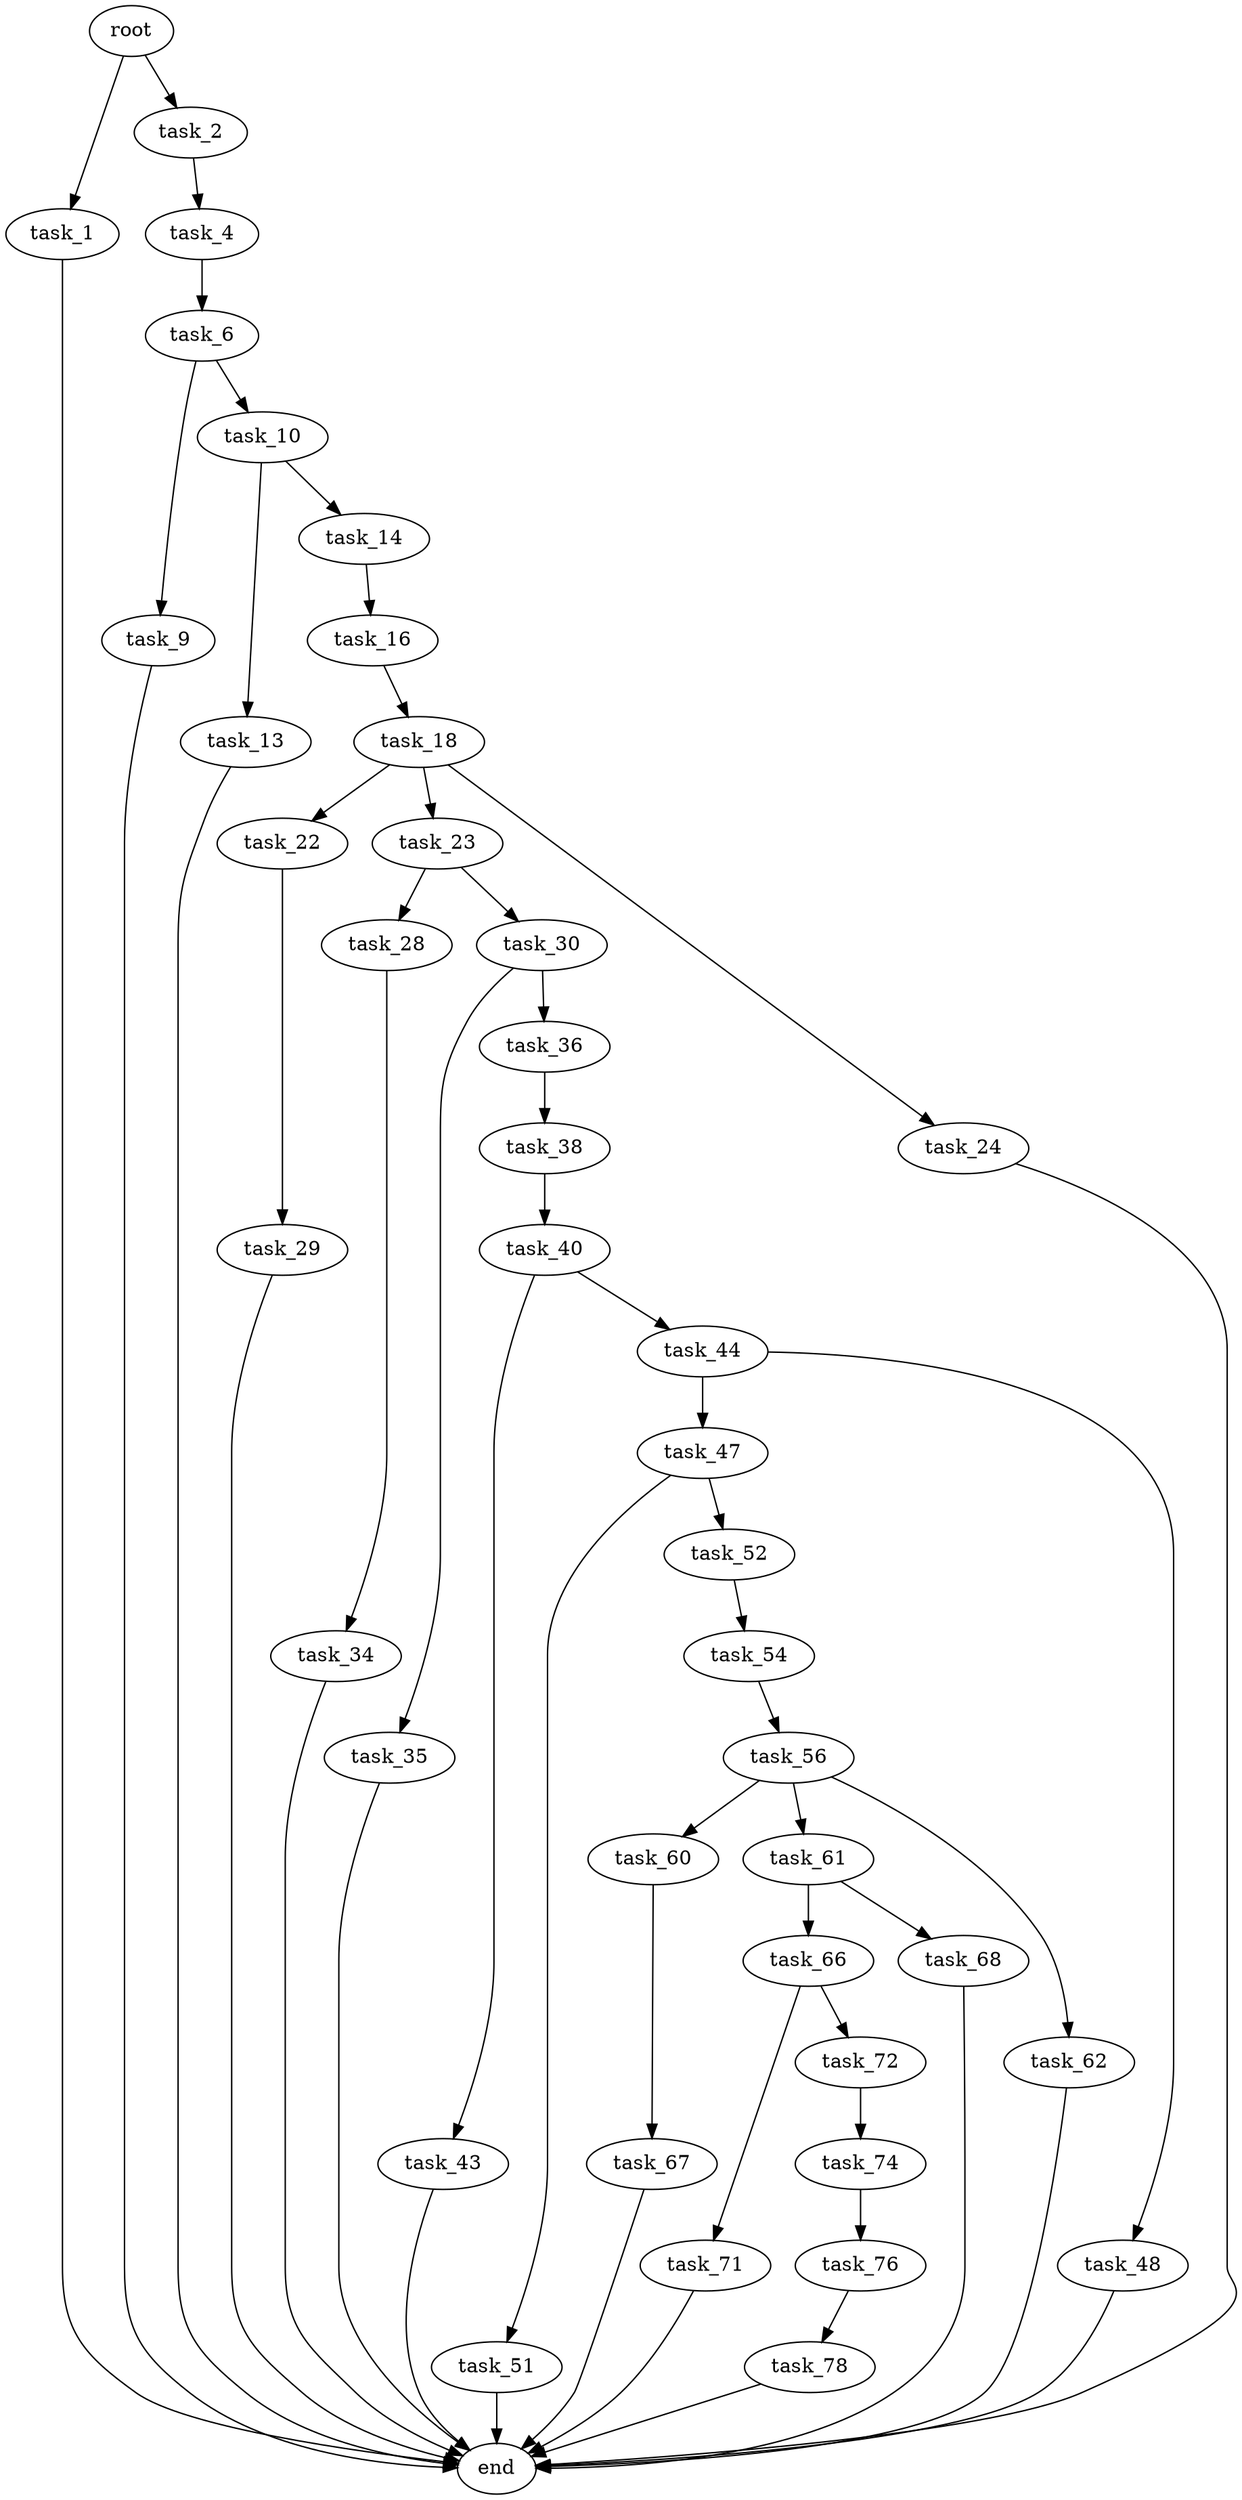 digraph G {
  root [size="0.000000"];
  task_1 [size="368293445632.000000"];
  task_2 [size="1073741824000.000000"];
  task_4 [size="28991029248.000000"];
  task_6 [size="24905667696.000000"];
  task_9 [size="220135442796.000000"];
  task_10 [size="6445083724.000000"];
  task_13 [size="9191506154.000000"];
  task_14 [size="770389542.000000"];
  task_16 [size="231928233984.000000"];
  task_18 [size="39475697643.000000"];
  task_22 [size="70109418495.000000"];
  task_23 [size="10328545595.000000"];
  task_24 [size="4844451721.000000"];
  task_28 [size="68719476736.000000"];
  task_29 [size="9239627837.000000"];
  task_30 [size="22647166782.000000"];
  task_34 [size="29090223951.000000"];
  task_35 [size="591677517451.000000"];
  task_36 [size="71879644760.000000"];
  task_38 [size="826396100716.000000"];
  task_40 [size="32446116197.000000"];
  task_43 [size="28002882647.000000"];
  task_44 [size="327778420604.000000"];
  task_47 [size="12014869761.000000"];
  task_48 [size="7010885960.000000"];
  task_51 [size="549755813888.000000"];
  task_52 [size="368293445632.000000"];
  task_54 [size="782757789696.000000"];
  task_56 [size="8853101592.000000"];
  task_60 [size="39276908947.000000"];
  task_61 [size="272508758347.000000"];
  task_62 [size="973788887.000000"];
  task_66 [size="3843489004.000000"];
  task_67 [size="167451244849.000000"];
  task_68 [size="32626218190.000000"];
  task_71 [size="782757789696.000000"];
  task_72 [size="1352001098261.000000"];
  task_74 [size="368293445632.000000"];
  task_76 [size="125567398459.000000"];
  task_78 [size="3072016025.000000"];
  end [size="0.000000"];

  root -> task_1 [size="1.000000"];
  root -> task_2 [size="1.000000"];
  task_1 -> end [size="1.000000"];
  task_2 -> task_4 [size="838860800.000000"];
  task_4 -> task_6 [size="75497472.000000"];
  task_6 -> task_9 [size="679477248.000000"];
  task_6 -> task_10 [size="679477248.000000"];
  task_9 -> end [size="1.000000"];
  task_10 -> task_13 [size="134217728.000000"];
  task_10 -> task_14 [size="134217728.000000"];
  task_13 -> end [size="1.000000"];
  task_14 -> task_16 [size="75497472.000000"];
  task_16 -> task_18 [size="301989888.000000"];
  task_18 -> task_22 [size="33554432.000000"];
  task_18 -> task_23 [size="33554432.000000"];
  task_18 -> task_24 [size="33554432.000000"];
  task_22 -> task_29 [size="75497472.000000"];
  task_23 -> task_28 [size="679477248.000000"];
  task_23 -> task_30 [size="679477248.000000"];
  task_24 -> end [size="1.000000"];
  task_28 -> task_34 [size="134217728.000000"];
  task_29 -> end [size="1.000000"];
  task_30 -> task_35 [size="411041792.000000"];
  task_30 -> task_36 [size="411041792.000000"];
  task_34 -> end [size="1.000000"];
  task_35 -> end [size="1.000000"];
  task_36 -> task_38 [size="134217728.000000"];
  task_38 -> task_40 [size="838860800.000000"];
  task_40 -> task_43 [size="33554432.000000"];
  task_40 -> task_44 [size="33554432.000000"];
  task_43 -> end [size="1.000000"];
  task_44 -> task_47 [size="536870912.000000"];
  task_44 -> task_48 [size="536870912.000000"];
  task_47 -> task_51 [size="209715200.000000"];
  task_47 -> task_52 [size="209715200.000000"];
  task_48 -> end [size="1.000000"];
  task_51 -> end [size="1.000000"];
  task_52 -> task_54 [size="411041792.000000"];
  task_54 -> task_56 [size="679477248.000000"];
  task_56 -> task_60 [size="679477248.000000"];
  task_56 -> task_61 [size="679477248.000000"];
  task_56 -> task_62 [size="679477248.000000"];
  task_60 -> task_67 [size="679477248.000000"];
  task_61 -> task_66 [size="209715200.000000"];
  task_61 -> task_68 [size="209715200.000000"];
  task_62 -> end [size="1.000000"];
  task_66 -> task_71 [size="301989888.000000"];
  task_66 -> task_72 [size="301989888.000000"];
  task_67 -> end [size="1.000000"];
  task_68 -> end [size="1.000000"];
  task_71 -> end [size="1.000000"];
  task_72 -> task_74 [size="838860800.000000"];
  task_74 -> task_76 [size="411041792.000000"];
  task_76 -> task_78 [size="209715200.000000"];
  task_78 -> end [size="1.000000"];
}
